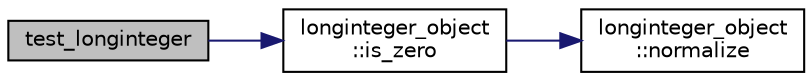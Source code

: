 digraph "test_longinteger"
{
  edge [fontname="Helvetica",fontsize="10",labelfontname="Helvetica",labelfontsize="10"];
  node [fontname="Helvetica",fontsize="10",shape=record];
  rankdir="LR";
  Node4623 [label="test_longinteger",height=0.2,width=0.4,color="black", fillcolor="grey75", style="filled", fontcolor="black"];
  Node4623 -> Node4624 [color="midnightblue",fontsize="10",style="solid",fontname="Helvetica"];
  Node4624 [label="longinteger_object\l::is_zero",height=0.2,width=0.4,color="black", fillcolor="white", style="filled",URL="$dd/d7e/classlonginteger__object.html#a0946732d08e5180a00480f4c40667101"];
  Node4624 -> Node4625 [color="midnightblue",fontsize="10",style="solid",fontname="Helvetica"];
  Node4625 [label="longinteger_object\l::normalize",height=0.2,width=0.4,color="black", fillcolor="white", style="filled",URL="$dd/d7e/classlonginteger__object.html#ae27040d862a5624e98fc9582daa889ee"];
}

